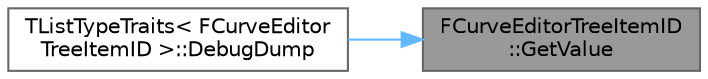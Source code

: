 digraph "FCurveEditorTreeItemID::GetValue"
{
 // INTERACTIVE_SVG=YES
 // LATEX_PDF_SIZE
  bgcolor="transparent";
  edge [fontname=Helvetica,fontsize=10,labelfontname=Helvetica,labelfontsize=10];
  node [fontname=Helvetica,fontsize=10,shape=box,height=0.2,width=0.4];
  rankdir="RL";
  Node1 [id="Node000001",label="FCurveEditorTreeItemID\l::GetValue",height=0.2,width=0.4,color="gray40", fillcolor="grey60", style="filled", fontcolor="black",tooltip=" "];
  Node1 -> Node2 [id="edge1_Node000001_Node000002",dir="back",color="steelblue1",style="solid",tooltip=" "];
  Node2 [id="Node000002",label="TListTypeTraits\< FCurveEditor\lTreeItemID \>::DebugDump",height=0.2,width=0.4,color="grey40", fillcolor="white", style="filled",URL="$d4/d14/structTListTypeTraits_3_01FCurveEditorTreeItemID_01_4.html#a5af96e332e94b295511f8cba7b7ad276",tooltip=" "];
}
